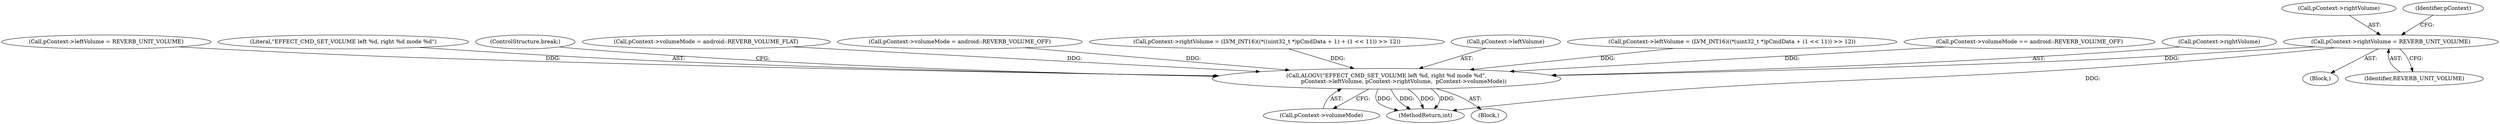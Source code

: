 digraph "0_Android_f490fc335772a9b14e78997486f4a572b0594c04_0@pointer" {
"1000651" [label="(Call,pContext->rightVolume = REVERB_UNIT_VOLUME)"];
"1000661" [label="(Call,ALOGV(\"EFFECT_CMD_SET_VOLUME left %d, right %d mode %d\",\n                    pContext->leftVolume, pContext->rightVolume,  pContext->volumeMode))"];
"1000645" [label="(Block,)"];
"1000663" [label="(Call,pContext->leftVolume)"];
"1000580" [label="(Call,pContext->leftVolume = (LVM_INT16)((*(uint32_t *)pCmdData + (1 << 11)) >> 12))"];
"1000669" [label="(Call,pContext->volumeMode)"];
"1000633" [label="(Call,pContext->volumeMode == android::REVERB_VOLUME_OFF)"];
"1000666" [label="(Call,pContext->rightVolume)"];
"1000646" [label="(Call,pContext->leftVolume = REVERB_UNIT_VOLUME)"];
"1000662" [label="(Literal,\"EFFECT_CMD_SET_VOLUME left %d, right %d mode %d\")"];
"1000655" [label="(Identifier,REVERB_UNIT_VOLUME)"];
"1000672" [label="(ControlStructure,break;)"];
"1000661" [label="(Call,ALOGV(\"EFFECT_CMD_SET_VOLUME left %d, right %d mode %d\",\n                    pContext->leftVolume, pContext->rightVolume,  pContext->volumeMode))"];
"1000639" [label="(Call,pContext->volumeMode = android::REVERB_VOLUME_FLAT)"];
"1000656" [label="(Call,pContext->volumeMode = android::REVERB_VOLUME_OFF)"];
"1000651" [label="(Call,pContext->rightVolume = REVERB_UNIT_VOLUME)"];
"1000652" [label="(Call,pContext->rightVolume)"];
"1000658" [label="(Identifier,pContext)"];
"1000596" [label="(Call,pContext->rightVolume = (LVM_INT16)((*((uint32_t *)pCmdData + 1) + (1 << 11)) >> 12))"];
"1000685" [label="(MethodReturn,int)"];
"1000137" [label="(Block,)"];
"1000651" -> "1000645"  [label="AST: "];
"1000651" -> "1000655"  [label="CFG: "];
"1000652" -> "1000651"  [label="AST: "];
"1000655" -> "1000651"  [label="AST: "];
"1000658" -> "1000651"  [label="CFG: "];
"1000651" -> "1000685"  [label="DDG: "];
"1000651" -> "1000661"  [label="DDG: "];
"1000661" -> "1000137"  [label="AST: "];
"1000661" -> "1000669"  [label="CFG: "];
"1000662" -> "1000661"  [label="AST: "];
"1000663" -> "1000661"  [label="AST: "];
"1000666" -> "1000661"  [label="AST: "];
"1000669" -> "1000661"  [label="AST: "];
"1000672" -> "1000661"  [label="CFG: "];
"1000661" -> "1000685"  [label="DDG: "];
"1000661" -> "1000685"  [label="DDG: "];
"1000661" -> "1000685"  [label="DDG: "];
"1000661" -> "1000685"  [label="DDG: "];
"1000646" -> "1000661"  [label="DDG: "];
"1000580" -> "1000661"  [label="DDG: "];
"1000596" -> "1000661"  [label="DDG: "];
"1000639" -> "1000661"  [label="DDG: "];
"1000656" -> "1000661"  [label="DDG: "];
"1000633" -> "1000661"  [label="DDG: "];
}
